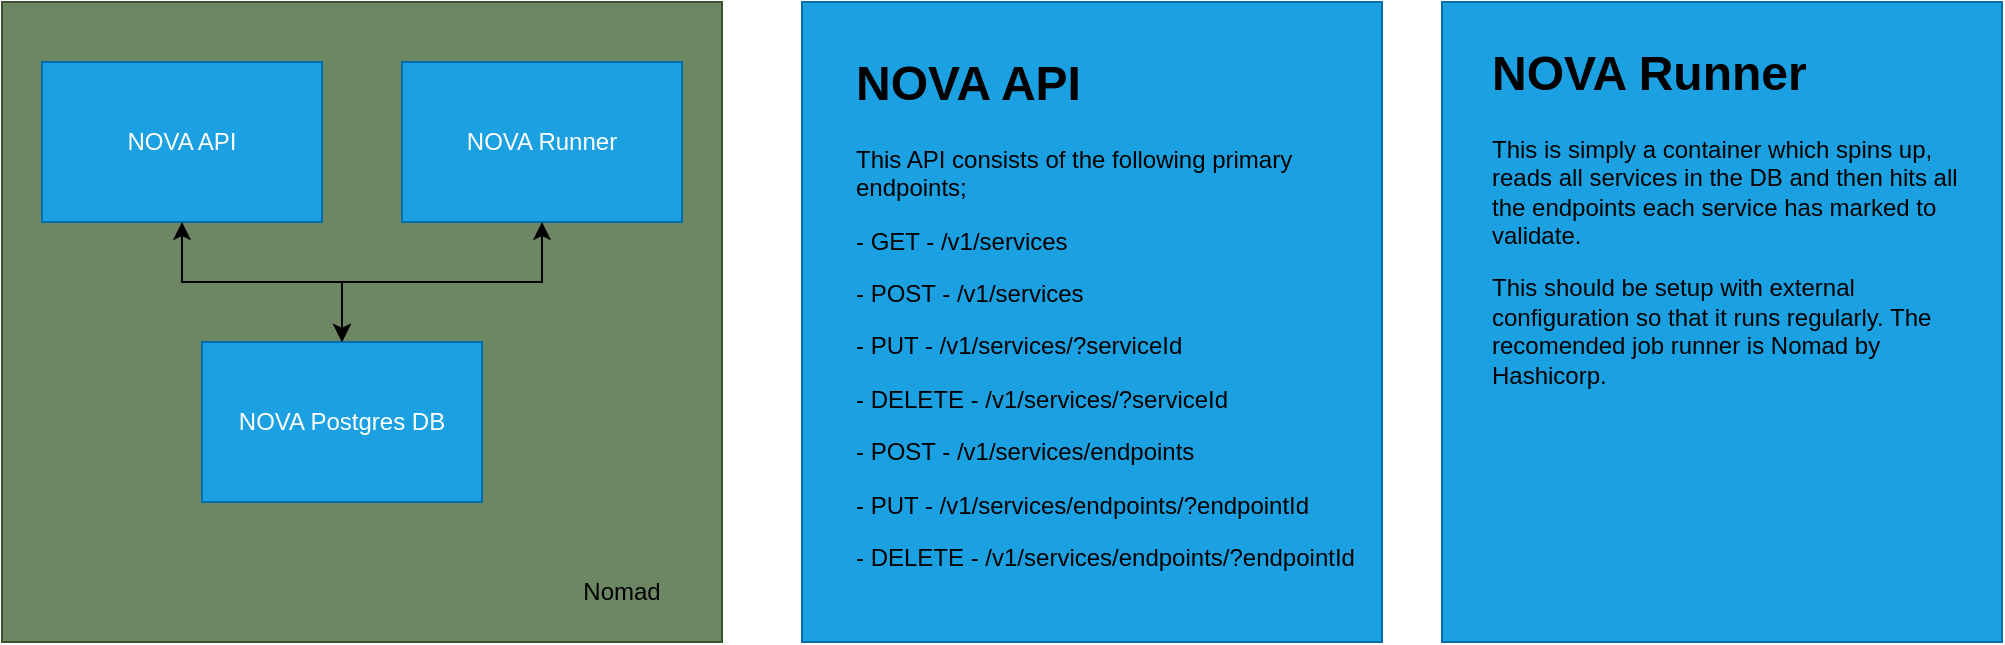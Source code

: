 <mxfile version="24.7.5">
  <diagram name="Page-1" id="74b105a0-9070-1c63-61bc-23e55f88626e">
    <mxGraphModel dx="1878" dy="1115" grid="1" gridSize="10" guides="1" tooltips="1" connect="1" arrows="1" fold="1" page="1" pageScale="1.5" pageWidth="1169" pageHeight="826" background="none" math="0" shadow="0">
      <root>
        <mxCell id="0" style=";html=1;" />
        <mxCell id="1" style=";html=1;" parent="0" />
        <mxCell id="bcCQ4C3-zXA4StQFoyfP-4" value="" style="rounded=0;whiteSpace=wrap;html=1;fillColor=#6d8764;fontColor=#ffffff;strokeColor=#3A5431;" vertex="1" parent="1">
          <mxGeometry x="240" y="360" width="360" height="320" as="geometry" />
        </mxCell>
        <mxCell id="bcCQ4C3-zXA4StQFoyfP-2" value="NOVA API" style="rounded=0;whiteSpace=wrap;html=1;fillColor=#1ba1e2;fontColor=#ffffff;strokeColor=#006EAF;" vertex="1" parent="1">
          <mxGeometry x="260" y="390" width="140" height="80" as="geometry" />
        </mxCell>
        <mxCell id="bcCQ4C3-zXA4StQFoyfP-3" value="NOVA Runner" style="rounded=0;whiteSpace=wrap;html=1;fillColor=#1ba1e2;fontColor=#ffffff;strokeColor=#006EAF;" vertex="1" parent="1">
          <mxGeometry x="440" y="390" width="140" height="80" as="geometry" />
        </mxCell>
        <mxCell id="bcCQ4C3-zXA4StQFoyfP-5" value="Nomad" style="text;html=1;align=center;verticalAlign=middle;whiteSpace=wrap;rounded=0;" vertex="1" parent="1">
          <mxGeometry x="520" y="640" width="60" height="30" as="geometry" />
        </mxCell>
        <mxCell id="bcCQ4C3-zXA4StQFoyfP-7" value="NOVA Postgres DB" style="rounded=0;whiteSpace=wrap;html=1;fillColor=#1ba1e2;fontColor=#ffffff;strokeColor=#006EAF;" vertex="1" parent="1">
          <mxGeometry x="340" y="530" width="140" height="80" as="geometry" />
        </mxCell>
        <mxCell id="bcCQ4C3-zXA4StQFoyfP-11" value="" style="endArrow=classic;startArrow=classic;html=1;rounded=0;exitX=0.5;exitY=0;exitDx=0;exitDy=0;entryX=0.5;entryY=1;entryDx=0;entryDy=0;" edge="1" parent="1" source="bcCQ4C3-zXA4StQFoyfP-7" target="bcCQ4C3-zXA4StQFoyfP-2">
          <mxGeometry width="50" height="50" relative="1" as="geometry">
            <mxPoint x="830" y="610" as="sourcePoint" />
            <mxPoint x="880" y="560" as="targetPoint" />
            <Array as="points">
              <mxPoint x="410" y="500" />
              <mxPoint x="330" y="500" />
            </Array>
          </mxGeometry>
        </mxCell>
        <mxCell id="bcCQ4C3-zXA4StQFoyfP-12" value="" style="endArrow=classic;startArrow=classic;html=1;rounded=0;entryX=0.5;entryY=1;entryDx=0;entryDy=0;" edge="1" parent="1" target="bcCQ4C3-zXA4StQFoyfP-3">
          <mxGeometry width="50" height="50" relative="1" as="geometry">
            <mxPoint x="410" y="530" as="sourcePoint" />
            <mxPoint x="880" y="560" as="targetPoint" />
            <Array as="points">
              <mxPoint x="410" y="500" />
              <mxPoint x="510" y="500" />
            </Array>
          </mxGeometry>
        </mxCell>
        <mxCell id="bcCQ4C3-zXA4StQFoyfP-14" value="" style="rounded=0;whiteSpace=wrap;html=1;fillColor=#1ba1e2;fontColor=#ffffff;strokeColor=#006EAF;" vertex="1" parent="1">
          <mxGeometry x="640" y="360" width="290" height="320" as="geometry" />
        </mxCell>
        <mxCell id="bcCQ4C3-zXA4StQFoyfP-15" value="&lt;h1 style=&quot;margin-top: 0px;&quot;&gt;NOVA API&lt;/h1&gt;&lt;p&gt;This API consists of the following primary endpoints;&lt;/p&gt;&lt;p&gt;- GET - /v1/services&lt;/p&gt;&lt;p&gt;- POST - /v1/services&lt;/p&gt;&lt;p&gt;- PUT - /v1/services/?serviceId&lt;/p&gt;&lt;p&gt;- DELETE - /v1/services/?serviceId&lt;/p&gt;&lt;p&gt;- POST - /v1/services/endpoints&lt;/p&gt;&lt;p&gt;- PUT - /v1/services/endpoints/?endpointId&lt;br&gt;&lt;/p&gt;&lt;p&gt;- DELETE - /v1/services/endpoints/?endpointId&lt;br&gt;&lt;/p&gt;" style="text;html=1;whiteSpace=wrap;overflow=hidden;rounded=0;" vertex="1" parent="1">
          <mxGeometry x="665" y="380" width="255" height="280.31" as="geometry" />
        </mxCell>
        <mxCell id="bcCQ4C3-zXA4StQFoyfP-18" value="" style="rounded=0;whiteSpace=wrap;html=1;fillColor=#1ba1e2;fontColor=#ffffff;strokeColor=#006EAF;" vertex="1" parent="1">
          <mxGeometry x="960" y="360" width="280" height="320" as="geometry" />
        </mxCell>
        <mxCell id="bcCQ4C3-zXA4StQFoyfP-19" value="&lt;h1 style=&quot;margin-top: 0px;&quot;&gt;NOVA Runner&lt;/h1&gt;&lt;p&gt;This is simply a container which spins up, reads all services in the DB and then hits all the endpoints each service has marked to validate.&lt;/p&gt;&lt;p&gt;This should be setup with external configuration so that it runs regularly. The recomended job runner is Nomad by Hashicorp.&lt;/p&gt;" style="text;html=1;whiteSpace=wrap;overflow=hidden;rounded=0;" vertex="1" parent="1">
          <mxGeometry x="982.5" y="375" width="235" height="290" as="geometry" />
        </mxCell>
      </root>
    </mxGraphModel>
  </diagram>
</mxfile>
